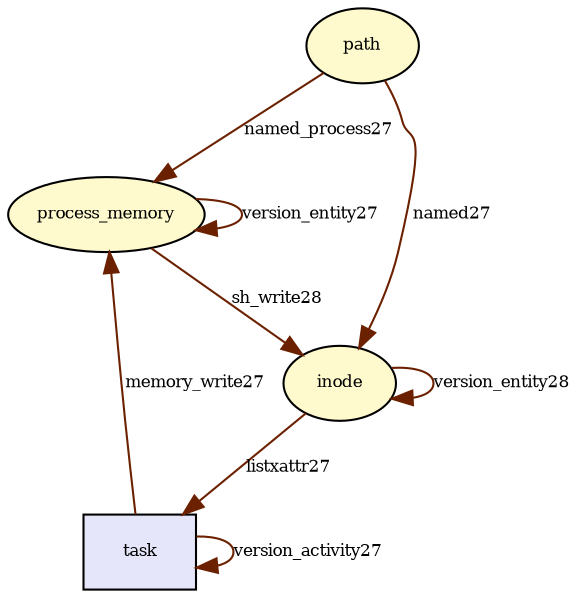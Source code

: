 digraph RGL__DirectedAdjacencyGraph {path[fontsize = 8,label = "path",shape = ellipse, fillcolor="#fffacd", style = filled]

process_memory[fontsize = 8,label = "process_memory",shape = ellipse, fillcolor="#fffacd", style = filled]

path -> process_memory[fontsize = 8,label = "named_process27", color="#6b2000"]

inode[fontsize = 8,label = "inode",shape = ellipse, fillcolor="#fffacd", style = filled]

path -> inode[fontsize = 8,label = "named27", color="#6b2000"]

task[fontsize = 8,label = "task",shape = rectangle, fillcolor="#e6e6fa", style = filled]

task -> task[fontsize = 8,label = "version_activity27", color="#6b2000"]

inode -> task[fontsize = 8,label = "listxattr27", color="#6b2000"]

process_memory -> process_memory[fontsize = 8,label = "version_entity27", color="#6b2000"]

task -> process_memory[fontsize = 8,label = "memory_write27", color="#6b2000"]

inode -> inode[fontsize = 8,label = "version_entity28", color="#6b2000"]

process_memory -> inode[fontsize = 8,label = "sh_write28", color="#6b2000"]

}